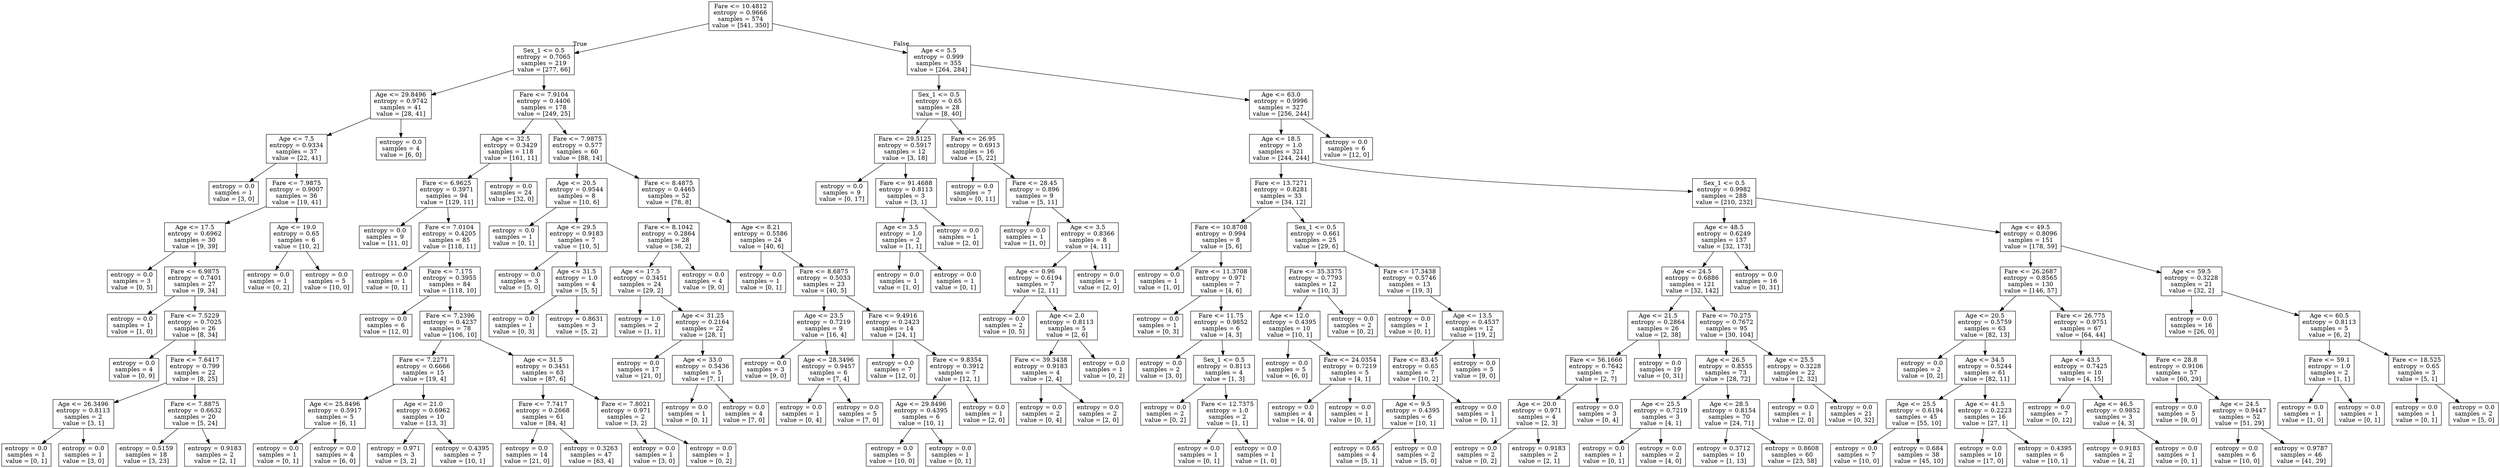digraph Tree {
node [shape=box] ;
0 [label="Fare <= 10.4812\nentropy = 0.9666\nsamples = 574\nvalue = [541, 350]"] ;
1 [label="Sex_1 <= 0.5\nentropy = 0.7065\nsamples = 219\nvalue = [277, 66]"] ;
0 -> 1 [labeldistance=2.5, labelangle=45, headlabel="True"] ;
2 [label="Age <= 29.8496\nentropy = 0.9742\nsamples = 41\nvalue = [28, 41]"] ;
1 -> 2 ;
3 [label="Age <= 7.5\nentropy = 0.9334\nsamples = 37\nvalue = [22, 41]"] ;
2 -> 3 ;
4 [label="entropy = 0.0\nsamples = 1\nvalue = [3, 0]"] ;
3 -> 4 ;
5 [label="Fare <= 7.9875\nentropy = 0.9007\nsamples = 36\nvalue = [19, 41]"] ;
3 -> 5 ;
6 [label="Age <= 17.5\nentropy = 0.6962\nsamples = 30\nvalue = [9, 39]"] ;
5 -> 6 ;
7 [label="entropy = 0.0\nsamples = 3\nvalue = [0, 5]"] ;
6 -> 7 ;
8 [label="Fare <= 6.9875\nentropy = 0.7401\nsamples = 27\nvalue = [9, 34]"] ;
6 -> 8 ;
9 [label="entropy = 0.0\nsamples = 1\nvalue = [1, 0]"] ;
8 -> 9 ;
10 [label="Fare <= 7.5229\nentropy = 0.7025\nsamples = 26\nvalue = [8, 34]"] ;
8 -> 10 ;
11 [label="entropy = 0.0\nsamples = 4\nvalue = [0, 9]"] ;
10 -> 11 ;
12 [label="Fare <= 7.6417\nentropy = 0.799\nsamples = 22\nvalue = [8, 25]"] ;
10 -> 12 ;
13 [label="Age <= 26.3496\nentropy = 0.8113\nsamples = 2\nvalue = [3, 1]"] ;
12 -> 13 ;
14 [label="entropy = 0.0\nsamples = 1\nvalue = [0, 1]"] ;
13 -> 14 ;
15 [label="entropy = 0.0\nsamples = 1\nvalue = [3, 0]"] ;
13 -> 15 ;
16 [label="Fare <= 7.8875\nentropy = 0.6632\nsamples = 20\nvalue = [5, 24]"] ;
12 -> 16 ;
17 [label="entropy = 0.5159\nsamples = 18\nvalue = [3, 23]"] ;
16 -> 17 ;
18 [label="entropy = 0.9183\nsamples = 2\nvalue = [2, 1]"] ;
16 -> 18 ;
19 [label="Age <= 19.0\nentropy = 0.65\nsamples = 6\nvalue = [10, 2]"] ;
5 -> 19 ;
20 [label="entropy = 0.0\nsamples = 1\nvalue = [0, 2]"] ;
19 -> 20 ;
21 [label="entropy = 0.0\nsamples = 5\nvalue = [10, 0]"] ;
19 -> 21 ;
22 [label="entropy = 0.0\nsamples = 4\nvalue = [6, 0]"] ;
2 -> 22 ;
23 [label="Fare <= 7.9104\nentropy = 0.4406\nsamples = 178\nvalue = [249, 25]"] ;
1 -> 23 ;
24 [label="Age <= 32.5\nentropy = 0.3429\nsamples = 118\nvalue = [161, 11]"] ;
23 -> 24 ;
25 [label="Fare <= 6.9625\nentropy = 0.3971\nsamples = 94\nvalue = [129, 11]"] ;
24 -> 25 ;
26 [label="entropy = 0.0\nsamples = 9\nvalue = [11, 0]"] ;
25 -> 26 ;
27 [label="Fare <= 7.0104\nentropy = 0.4205\nsamples = 85\nvalue = [118, 11]"] ;
25 -> 27 ;
28 [label="entropy = 0.0\nsamples = 1\nvalue = [0, 1]"] ;
27 -> 28 ;
29 [label="Fare <= 7.175\nentropy = 0.3955\nsamples = 84\nvalue = [118, 10]"] ;
27 -> 29 ;
30 [label="entropy = 0.0\nsamples = 6\nvalue = [12, 0]"] ;
29 -> 30 ;
31 [label="Fare <= 7.2396\nentropy = 0.4237\nsamples = 78\nvalue = [106, 10]"] ;
29 -> 31 ;
32 [label="Fare <= 7.2271\nentropy = 0.6666\nsamples = 15\nvalue = [19, 4]"] ;
31 -> 32 ;
33 [label="Age <= 25.8496\nentropy = 0.5917\nsamples = 5\nvalue = [6, 1]"] ;
32 -> 33 ;
34 [label="entropy = 0.0\nsamples = 1\nvalue = [0, 1]"] ;
33 -> 34 ;
35 [label="entropy = 0.0\nsamples = 4\nvalue = [6, 0]"] ;
33 -> 35 ;
36 [label="Age <= 21.0\nentropy = 0.6962\nsamples = 10\nvalue = [13, 3]"] ;
32 -> 36 ;
37 [label="entropy = 0.971\nsamples = 3\nvalue = [3, 2]"] ;
36 -> 37 ;
38 [label="entropy = 0.4395\nsamples = 7\nvalue = [10, 1]"] ;
36 -> 38 ;
39 [label="Age <= 31.5\nentropy = 0.3451\nsamples = 63\nvalue = [87, 6]"] ;
31 -> 39 ;
40 [label="Fare <= 7.7417\nentropy = 0.2668\nsamples = 61\nvalue = [84, 4]"] ;
39 -> 40 ;
41 [label="entropy = 0.0\nsamples = 14\nvalue = [21, 0]"] ;
40 -> 41 ;
42 [label="entropy = 0.3263\nsamples = 47\nvalue = [63, 4]"] ;
40 -> 42 ;
43 [label="Fare <= 7.8021\nentropy = 0.971\nsamples = 2\nvalue = [3, 2]"] ;
39 -> 43 ;
44 [label="entropy = 0.0\nsamples = 1\nvalue = [3, 0]"] ;
43 -> 44 ;
45 [label="entropy = 0.0\nsamples = 1\nvalue = [0, 2]"] ;
43 -> 45 ;
46 [label="entropy = 0.0\nsamples = 24\nvalue = [32, 0]"] ;
24 -> 46 ;
47 [label="Fare <= 7.9875\nentropy = 0.577\nsamples = 60\nvalue = [88, 14]"] ;
23 -> 47 ;
48 [label="Age <= 20.5\nentropy = 0.9544\nsamples = 8\nvalue = [10, 6]"] ;
47 -> 48 ;
49 [label="entropy = 0.0\nsamples = 1\nvalue = [0, 1]"] ;
48 -> 49 ;
50 [label="Age <= 29.5\nentropy = 0.9183\nsamples = 7\nvalue = [10, 5]"] ;
48 -> 50 ;
51 [label="entropy = 0.0\nsamples = 3\nvalue = [5, 0]"] ;
50 -> 51 ;
52 [label="Age <= 31.5\nentropy = 1.0\nsamples = 4\nvalue = [5, 5]"] ;
50 -> 52 ;
53 [label="entropy = 0.0\nsamples = 1\nvalue = [0, 3]"] ;
52 -> 53 ;
54 [label="entropy = 0.8631\nsamples = 3\nvalue = [5, 2]"] ;
52 -> 54 ;
55 [label="Fare <= 8.4875\nentropy = 0.4465\nsamples = 52\nvalue = [78, 8]"] ;
47 -> 55 ;
56 [label="Fare <= 8.1042\nentropy = 0.2864\nsamples = 28\nvalue = [38, 2]"] ;
55 -> 56 ;
57 [label="Age <= 17.5\nentropy = 0.3451\nsamples = 24\nvalue = [29, 2]"] ;
56 -> 57 ;
58 [label="entropy = 1.0\nsamples = 2\nvalue = [1, 1]"] ;
57 -> 58 ;
59 [label="Age <= 31.25\nentropy = 0.2164\nsamples = 22\nvalue = [28, 1]"] ;
57 -> 59 ;
60 [label="entropy = 0.0\nsamples = 17\nvalue = [21, 0]"] ;
59 -> 60 ;
61 [label="Age <= 33.0\nentropy = 0.5436\nsamples = 5\nvalue = [7, 1]"] ;
59 -> 61 ;
62 [label="entropy = 0.0\nsamples = 1\nvalue = [0, 1]"] ;
61 -> 62 ;
63 [label="entropy = 0.0\nsamples = 4\nvalue = [7, 0]"] ;
61 -> 63 ;
64 [label="entropy = 0.0\nsamples = 4\nvalue = [9, 0]"] ;
56 -> 64 ;
65 [label="Age <= 8.21\nentropy = 0.5586\nsamples = 24\nvalue = [40, 6]"] ;
55 -> 65 ;
66 [label="entropy = 0.0\nsamples = 1\nvalue = [0, 1]"] ;
65 -> 66 ;
67 [label="Fare <= 8.6875\nentropy = 0.5033\nsamples = 23\nvalue = [40, 5]"] ;
65 -> 67 ;
68 [label="Age <= 23.5\nentropy = 0.7219\nsamples = 9\nvalue = [16, 4]"] ;
67 -> 68 ;
69 [label="entropy = 0.0\nsamples = 3\nvalue = [9, 0]"] ;
68 -> 69 ;
70 [label="Age <= 28.3496\nentropy = 0.9457\nsamples = 6\nvalue = [7, 4]"] ;
68 -> 70 ;
71 [label="entropy = 0.0\nsamples = 1\nvalue = [0, 4]"] ;
70 -> 71 ;
72 [label="entropy = 0.0\nsamples = 5\nvalue = [7, 0]"] ;
70 -> 72 ;
73 [label="Fare <= 9.4916\nentropy = 0.2423\nsamples = 14\nvalue = [24, 1]"] ;
67 -> 73 ;
74 [label="entropy = 0.0\nsamples = 7\nvalue = [12, 0]"] ;
73 -> 74 ;
75 [label="Fare <= 9.8354\nentropy = 0.3912\nsamples = 7\nvalue = [12, 1]"] ;
73 -> 75 ;
76 [label="Age <= 29.8496\nentropy = 0.4395\nsamples = 6\nvalue = [10, 1]"] ;
75 -> 76 ;
77 [label="entropy = 0.0\nsamples = 5\nvalue = [10, 0]"] ;
76 -> 77 ;
78 [label="entropy = 0.0\nsamples = 1\nvalue = [0, 1]"] ;
76 -> 78 ;
79 [label="entropy = 0.0\nsamples = 1\nvalue = [2, 0]"] ;
75 -> 79 ;
80 [label="Age <= 5.5\nentropy = 0.999\nsamples = 355\nvalue = [264, 284]"] ;
0 -> 80 [labeldistance=2.5, labelangle=-45, headlabel="False"] ;
81 [label="Sex_1 <= 0.5\nentropy = 0.65\nsamples = 28\nvalue = [8, 40]"] ;
80 -> 81 ;
82 [label="Fare <= 29.5125\nentropy = 0.5917\nsamples = 12\nvalue = [3, 18]"] ;
81 -> 82 ;
83 [label="entropy = 0.0\nsamples = 9\nvalue = [0, 17]"] ;
82 -> 83 ;
84 [label="Fare <= 91.4688\nentropy = 0.8113\nsamples = 3\nvalue = [3, 1]"] ;
82 -> 84 ;
85 [label="Age <= 3.5\nentropy = 1.0\nsamples = 2\nvalue = [1, 1]"] ;
84 -> 85 ;
86 [label="entropy = 0.0\nsamples = 1\nvalue = [1, 0]"] ;
85 -> 86 ;
87 [label="entropy = 0.0\nsamples = 1\nvalue = [0, 1]"] ;
85 -> 87 ;
88 [label="entropy = 0.0\nsamples = 1\nvalue = [2, 0]"] ;
84 -> 88 ;
89 [label="Fare <= 26.95\nentropy = 0.6913\nsamples = 16\nvalue = [5, 22]"] ;
81 -> 89 ;
90 [label="entropy = 0.0\nsamples = 7\nvalue = [0, 11]"] ;
89 -> 90 ;
91 [label="Fare <= 28.45\nentropy = 0.896\nsamples = 9\nvalue = [5, 11]"] ;
89 -> 91 ;
92 [label="entropy = 0.0\nsamples = 1\nvalue = [1, 0]"] ;
91 -> 92 ;
93 [label="Age <= 3.5\nentropy = 0.8366\nsamples = 8\nvalue = [4, 11]"] ;
91 -> 93 ;
94 [label="Age <= 0.96\nentropy = 0.6194\nsamples = 7\nvalue = [2, 11]"] ;
93 -> 94 ;
95 [label="entropy = 0.0\nsamples = 2\nvalue = [0, 5]"] ;
94 -> 95 ;
96 [label="Age <= 2.0\nentropy = 0.8113\nsamples = 5\nvalue = [2, 6]"] ;
94 -> 96 ;
97 [label="Fare <= 39.3438\nentropy = 0.9183\nsamples = 4\nvalue = [2, 4]"] ;
96 -> 97 ;
98 [label="entropy = 0.0\nsamples = 2\nvalue = [0, 4]"] ;
97 -> 98 ;
99 [label="entropy = 0.0\nsamples = 2\nvalue = [2, 0]"] ;
97 -> 99 ;
100 [label="entropy = 0.0\nsamples = 1\nvalue = [0, 2]"] ;
96 -> 100 ;
101 [label="entropy = 0.0\nsamples = 1\nvalue = [2, 0]"] ;
93 -> 101 ;
102 [label="Age <= 63.0\nentropy = 0.9996\nsamples = 327\nvalue = [256, 244]"] ;
80 -> 102 ;
103 [label="Age <= 18.5\nentropy = 1.0\nsamples = 321\nvalue = [244, 244]"] ;
102 -> 103 ;
104 [label="Fare <= 13.7271\nentropy = 0.8281\nsamples = 33\nvalue = [34, 12]"] ;
103 -> 104 ;
105 [label="Fare <= 10.8708\nentropy = 0.994\nsamples = 8\nvalue = [5, 6]"] ;
104 -> 105 ;
106 [label="entropy = 0.0\nsamples = 1\nvalue = [1, 0]"] ;
105 -> 106 ;
107 [label="Fare <= 11.3708\nentropy = 0.971\nsamples = 7\nvalue = [4, 6]"] ;
105 -> 107 ;
108 [label="entropy = 0.0\nsamples = 1\nvalue = [0, 3]"] ;
107 -> 108 ;
109 [label="Fare <= 11.75\nentropy = 0.9852\nsamples = 6\nvalue = [4, 3]"] ;
107 -> 109 ;
110 [label="entropy = 0.0\nsamples = 2\nvalue = [3, 0]"] ;
109 -> 110 ;
111 [label="Sex_1 <= 0.5\nentropy = 0.8113\nsamples = 4\nvalue = [1, 3]"] ;
109 -> 111 ;
112 [label="entropy = 0.0\nsamples = 2\nvalue = [0, 2]"] ;
111 -> 112 ;
113 [label="Fare <= 12.7375\nentropy = 1.0\nsamples = 2\nvalue = [1, 1]"] ;
111 -> 113 ;
114 [label="entropy = 0.0\nsamples = 1\nvalue = [0, 1]"] ;
113 -> 114 ;
115 [label="entropy = 0.0\nsamples = 1\nvalue = [1, 0]"] ;
113 -> 115 ;
116 [label="Sex_1 <= 0.5\nentropy = 0.661\nsamples = 25\nvalue = [29, 6]"] ;
104 -> 116 ;
117 [label="Fare <= 35.3375\nentropy = 0.7793\nsamples = 12\nvalue = [10, 3]"] ;
116 -> 117 ;
118 [label="Age <= 12.0\nentropy = 0.4395\nsamples = 10\nvalue = [10, 1]"] ;
117 -> 118 ;
119 [label="entropy = 0.0\nsamples = 5\nvalue = [6, 0]"] ;
118 -> 119 ;
120 [label="Fare <= 24.0354\nentropy = 0.7219\nsamples = 5\nvalue = [4, 1]"] ;
118 -> 120 ;
121 [label="entropy = 0.0\nsamples = 4\nvalue = [4, 0]"] ;
120 -> 121 ;
122 [label="entropy = 0.0\nsamples = 1\nvalue = [0, 1]"] ;
120 -> 122 ;
123 [label="entropy = 0.0\nsamples = 2\nvalue = [0, 2]"] ;
117 -> 123 ;
124 [label="Fare <= 17.3438\nentropy = 0.5746\nsamples = 13\nvalue = [19, 3]"] ;
116 -> 124 ;
125 [label="entropy = 0.0\nsamples = 1\nvalue = [0, 1]"] ;
124 -> 125 ;
126 [label="Age <= 13.5\nentropy = 0.4537\nsamples = 12\nvalue = [19, 2]"] ;
124 -> 126 ;
127 [label="Fare <= 83.45\nentropy = 0.65\nsamples = 7\nvalue = [10, 2]"] ;
126 -> 127 ;
128 [label="Age <= 9.5\nentropy = 0.4395\nsamples = 6\nvalue = [10, 1]"] ;
127 -> 128 ;
129 [label="entropy = 0.65\nsamples = 4\nvalue = [5, 1]"] ;
128 -> 129 ;
130 [label="entropy = 0.0\nsamples = 2\nvalue = [5, 0]"] ;
128 -> 130 ;
131 [label="entropy = 0.0\nsamples = 1\nvalue = [0, 1]"] ;
127 -> 131 ;
132 [label="entropy = 0.0\nsamples = 5\nvalue = [9, 0]"] ;
126 -> 132 ;
133 [label="Sex_1 <= 0.5\nentropy = 0.9982\nsamples = 288\nvalue = [210, 232]"] ;
103 -> 133 ;
134 [label="Age <= 48.5\nentropy = 0.6249\nsamples = 137\nvalue = [32, 173]"] ;
133 -> 134 ;
135 [label="Age <= 24.5\nentropy = 0.6886\nsamples = 121\nvalue = [32, 142]"] ;
134 -> 135 ;
136 [label="Age <= 21.5\nentropy = 0.2864\nsamples = 26\nvalue = [2, 38]"] ;
135 -> 136 ;
137 [label="Fare <= 56.1666\nentropy = 0.7642\nsamples = 7\nvalue = [2, 7]"] ;
136 -> 137 ;
138 [label="Age <= 20.0\nentropy = 0.971\nsamples = 4\nvalue = [2, 3]"] ;
137 -> 138 ;
139 [label="entropy = 0.0\nsamples = 2\nvalue = [0, 2]"] ;
138 -> 139 ;
140 [label="entropy = 0.9183\nsamples = 2\nvalue = [2, 1]"] ;
138 -> 140 ;
141 [label="entropy = 0.0\nsamples = 3\nvalue = [0, 4]"] ;
137 -> 141 ;
142 [label="entropy = 0.0\nsamples = 19\nvalue = [0, 31]"] ;
136 -> 142 ;
143 [label="Fare <= 70.275\nentropy = 0.7672\nsamples = 95\nvalue = [30, 104]"] ;
135 -> 143 ;
144 [label="Age <= 26.5\nentropy = 0.8555\nsamples = 73\nvalue = [28, 72]"] ;
143 -> 144 ;
145 [label="Age <= 25.5\nentropy = 0.7219\nsamples = 3\nvalue = [4, 1]"] ;
144 -> 145 ;
146 [label="entropy = 0.0\nsamples = 1\nvalue = [0, 1]"] ;
145 -> 146 ;
147 [label="entropy = 0.0\nsamples = 2\nvalue = [4, 0]"] ;
145 -> 147 ;
148 [label="Age <= 28.5\nentropy = 0.8154\nsamples = 70\nvalue = [24, 71]"] ;
144 -> 148 ;
149 [label="entropy = 0.3712\nsamples = 10\nvalue = [1, 13]"] ;
148 -> 149 ;
150 [label="entropy = 0.8608\nsamples = 60\nvalue = [23, 58]"] ;
148 -> 150 ;
151 [label="Age <= 25.5\nentropy = 0.3228\nsamples = 22\nvalue = [2, 32]"] ;
143 -> 151 ;
152 [label="entropy = 0.0\nsamples = 1\nvalue = [2, 0]"] ;
151 -> 152 ;
153 [label="entropy = 0.0\nsamples = 21\nvalue = [0, 32]"] ;
151 -> 153 ;
154 [label="entropy = 0.0\nsamples = 16\nvalue = [0, 31]"] ;
134 -> 154 ;
155 [label="Age <= 49.5\nentropy = 0.8096\nsamples = 151\nvalue = [178, 59]"] ;
133 -> 155 ;
156 [label="Fare <= 26.2687\nentropy = 0.8565\nsamples = 130\nvalue = [146, 57]"] ;
155 -> 156 ;
157 [label="Age <= 20.5\nentropy = 0.5759\nsamples = 63\nvalue = [82, 13]"] ;
156 -> 157 ;
158 [label="entropy = 0.0\nsamples = 2\nvalue = [0, 2]"] ;
157 -> 158 ;
159 [label="Age <= 34.5\nentropy = 0.5244\nsamples = 61\nvalue = [82, 11]"] ;
157 -> 159 ;
160 [label="Age <= 25.5\nentropy = 0.6194\nsamples = 45\nvalue = [55, 10]"] ;
159 -> 160 ;
161 [label="entropy = 0.0\nsamples = 7\nvalue = [10, 0]"] ;
160 -> 161 ;
162 [label="entropy = 0.684\nsamples = 38\nvalue = [45, 10]"] ;
160 -> 162 ;
163 [label="Age <= 41.5\nentropy = 0.2223\nsamples = 16\nvalue = [27, 1]"] ;
159 -> 163 ;
164 [label="entropy = 0.0\nsamples = 10\nvalue = [17, 0]"] ;
163 -> 164 ;
165 [label="entropy = 0.4395\nsamples = 6\nvalue = [10, 1]"] ;
163 -> 165 ;
166 [label="Fare <= 26.775\nentropy = 0.9751\nsamples = 67\nvalue = [64, 44]"] ;
156 -> 166 ;
167 [label="Age <= 43.5\nentropy = 0.7425\nsamples = 10\nvalue = [4, 15]"] ;
166 -> 167 ;
168 [label="entropy = 0.0\nsamples = 7\nvalue = [0, 12]"] ;
167 -> 168 ;
169 [label="Age <= 46.5\nentropy = 0.9852\nsamples = 3\nvalue = [4, 3]"] ;
167 -> 169 ;
170 [label="entropy = 0.9183\nsamples = 2\nvalue = [4, 2]"] ;
169 -> 170 ;
171 [label="entropy = 0.0\nsamples = 1\nvalue = [0, 1]"] ;
169 -> 171 ;
172 [label="Fare <= 28.8\nentropy = 0.9106\nsamples = 57\nvalue = [60, 29]"] ;
166 -> 172 ;
173 [label="entropy = 0.0\nsamples = 5\nvalue = [9, 0]"] ;
172 -> 173 ;
174 [label="Age <= 24.5\nentropy = 0.9447\nsamples = 52\nvalue = [51, 29]"] ;
172 -> 174 ;
175 [label="entropy = 0.0\nsamples = 6\nvalue = [10, 0]"] ;
174 -> 175 ;
176 [label="entropy = 0.9787\nsamples = 46\nvalue = [41, 29]"] ;
174 -> 176 ;
177 [label="Age <= 59.5\nentropy = 0.3228\nsamples = 21\nvalue = [32, 2]"] ;
155 -> 177 ;
178 [label="entropy = 0.0\nsamples = 16\nvalue = [26, 0]"] ;
177 -> 178 ;
179 [label="Age <= 60.5\nentropy = 0.8113\nsamples = 5\nvalue = [6, 2]"] ;
177 -> 179 ;
180 [label="Fare <= 59.1\nentropy = 1.0\nsamples = 2\nvalue = [1, 1]"] ;
179 -> 180 ;
181 [label="entropy = 0.0\nsamples = 1\nvalue = [1, 0]"] ;
180 -> 181 ;
182 [label="entropy = 0.0\nsamples = 1\nvalue = [0, 1]"] ;
180 -> 182 ;
183 [label="Fare <= 18.525\nentropy = 0.65\nsamples = 3\nvalue = [5, 1]"] ;
179 -> 183 ;
184 [label="entropy = 0.0\nsamples = 1\nvalue = [0, 1]"] ;
183 -> 184 ;
185 [label="entropy = 0.0\nsamples = 2\nvalue = [5, 0]"] ;
183 -> 185 ;
186 [label="entropy = 0.0\nsamples = 6\nvalue = [12, 0]"] ;
102 -> 186 ;
}
